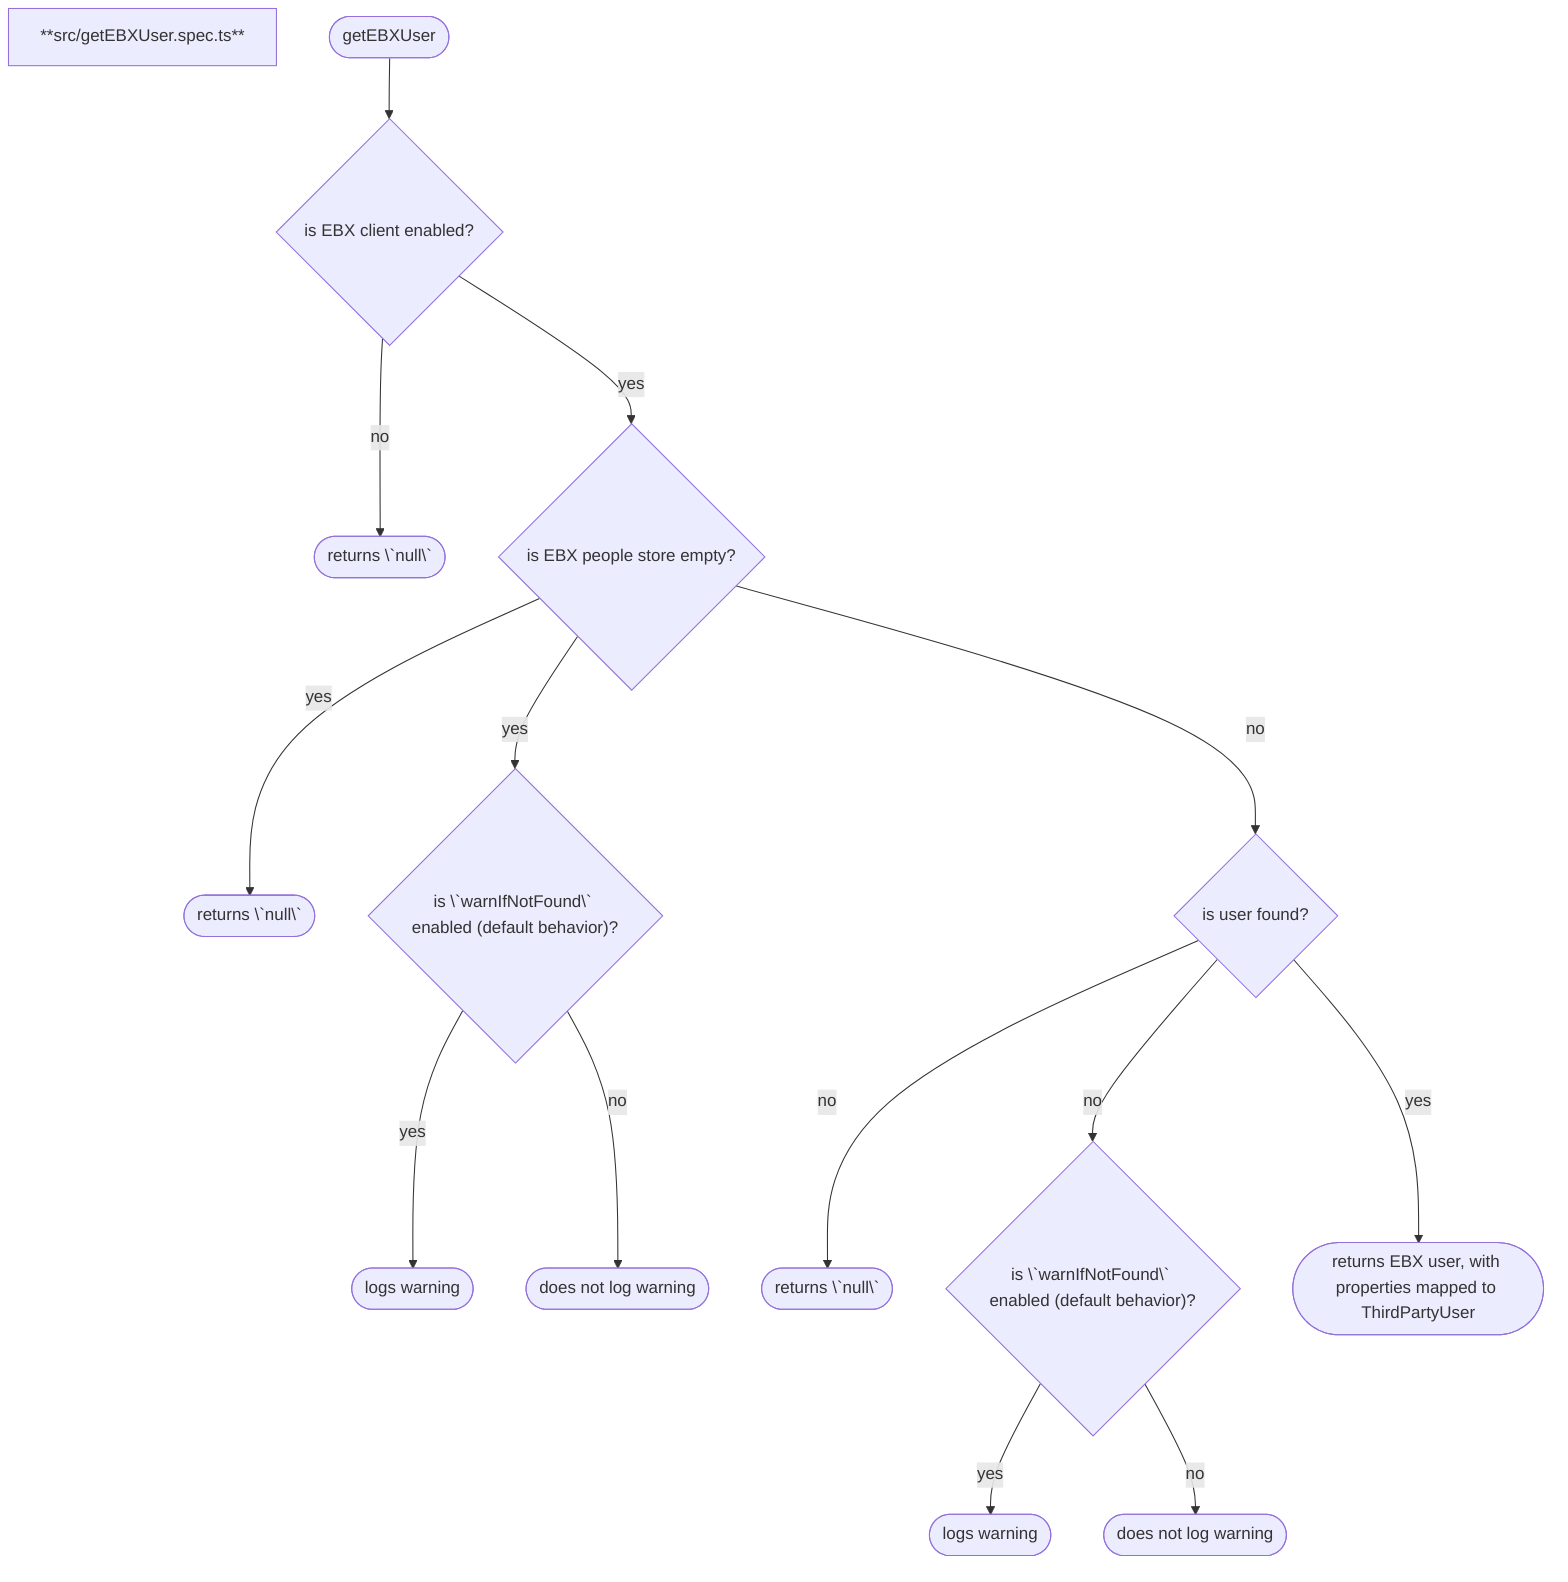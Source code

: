 flowchart TD
title["**src/getEBXUser.spec.ts**"]
N0(["getEBXUser"])
N1{"is EBX client enabled?"}
N0 --> N1
N2(["returns \`null\`"])
N1 -- no --> N2
N3{"is EBX people store empty?"}
N4(["returns \`null\`"])
N3 -- yes --> N4
N5{"is \`warnIfNotFound\` enabled (default behavior)?"}
N6(["logs warning"])
N5 -- yes --> N6
N7(["does not log warning"])
N5 -- no --> N7
N3 -- yes --> N5
N8{"is user found?"}
N9(["returns \`null\`"])
N8 -- no --> N9
N10{"is \`warnIfNotFound\` enabled (default behavior)?"}
N11(["logs warning"])
N10 -- yes --> N11
N12(["does not log warning"])
N10 -- no --> N12
N8 -- no --> N10
N13(["returns EBX user, with properties mapped to ThirdPartyUser"])
N8 -- yes --> N13
N3 -- no --> N8
N1 -- yes --> N3